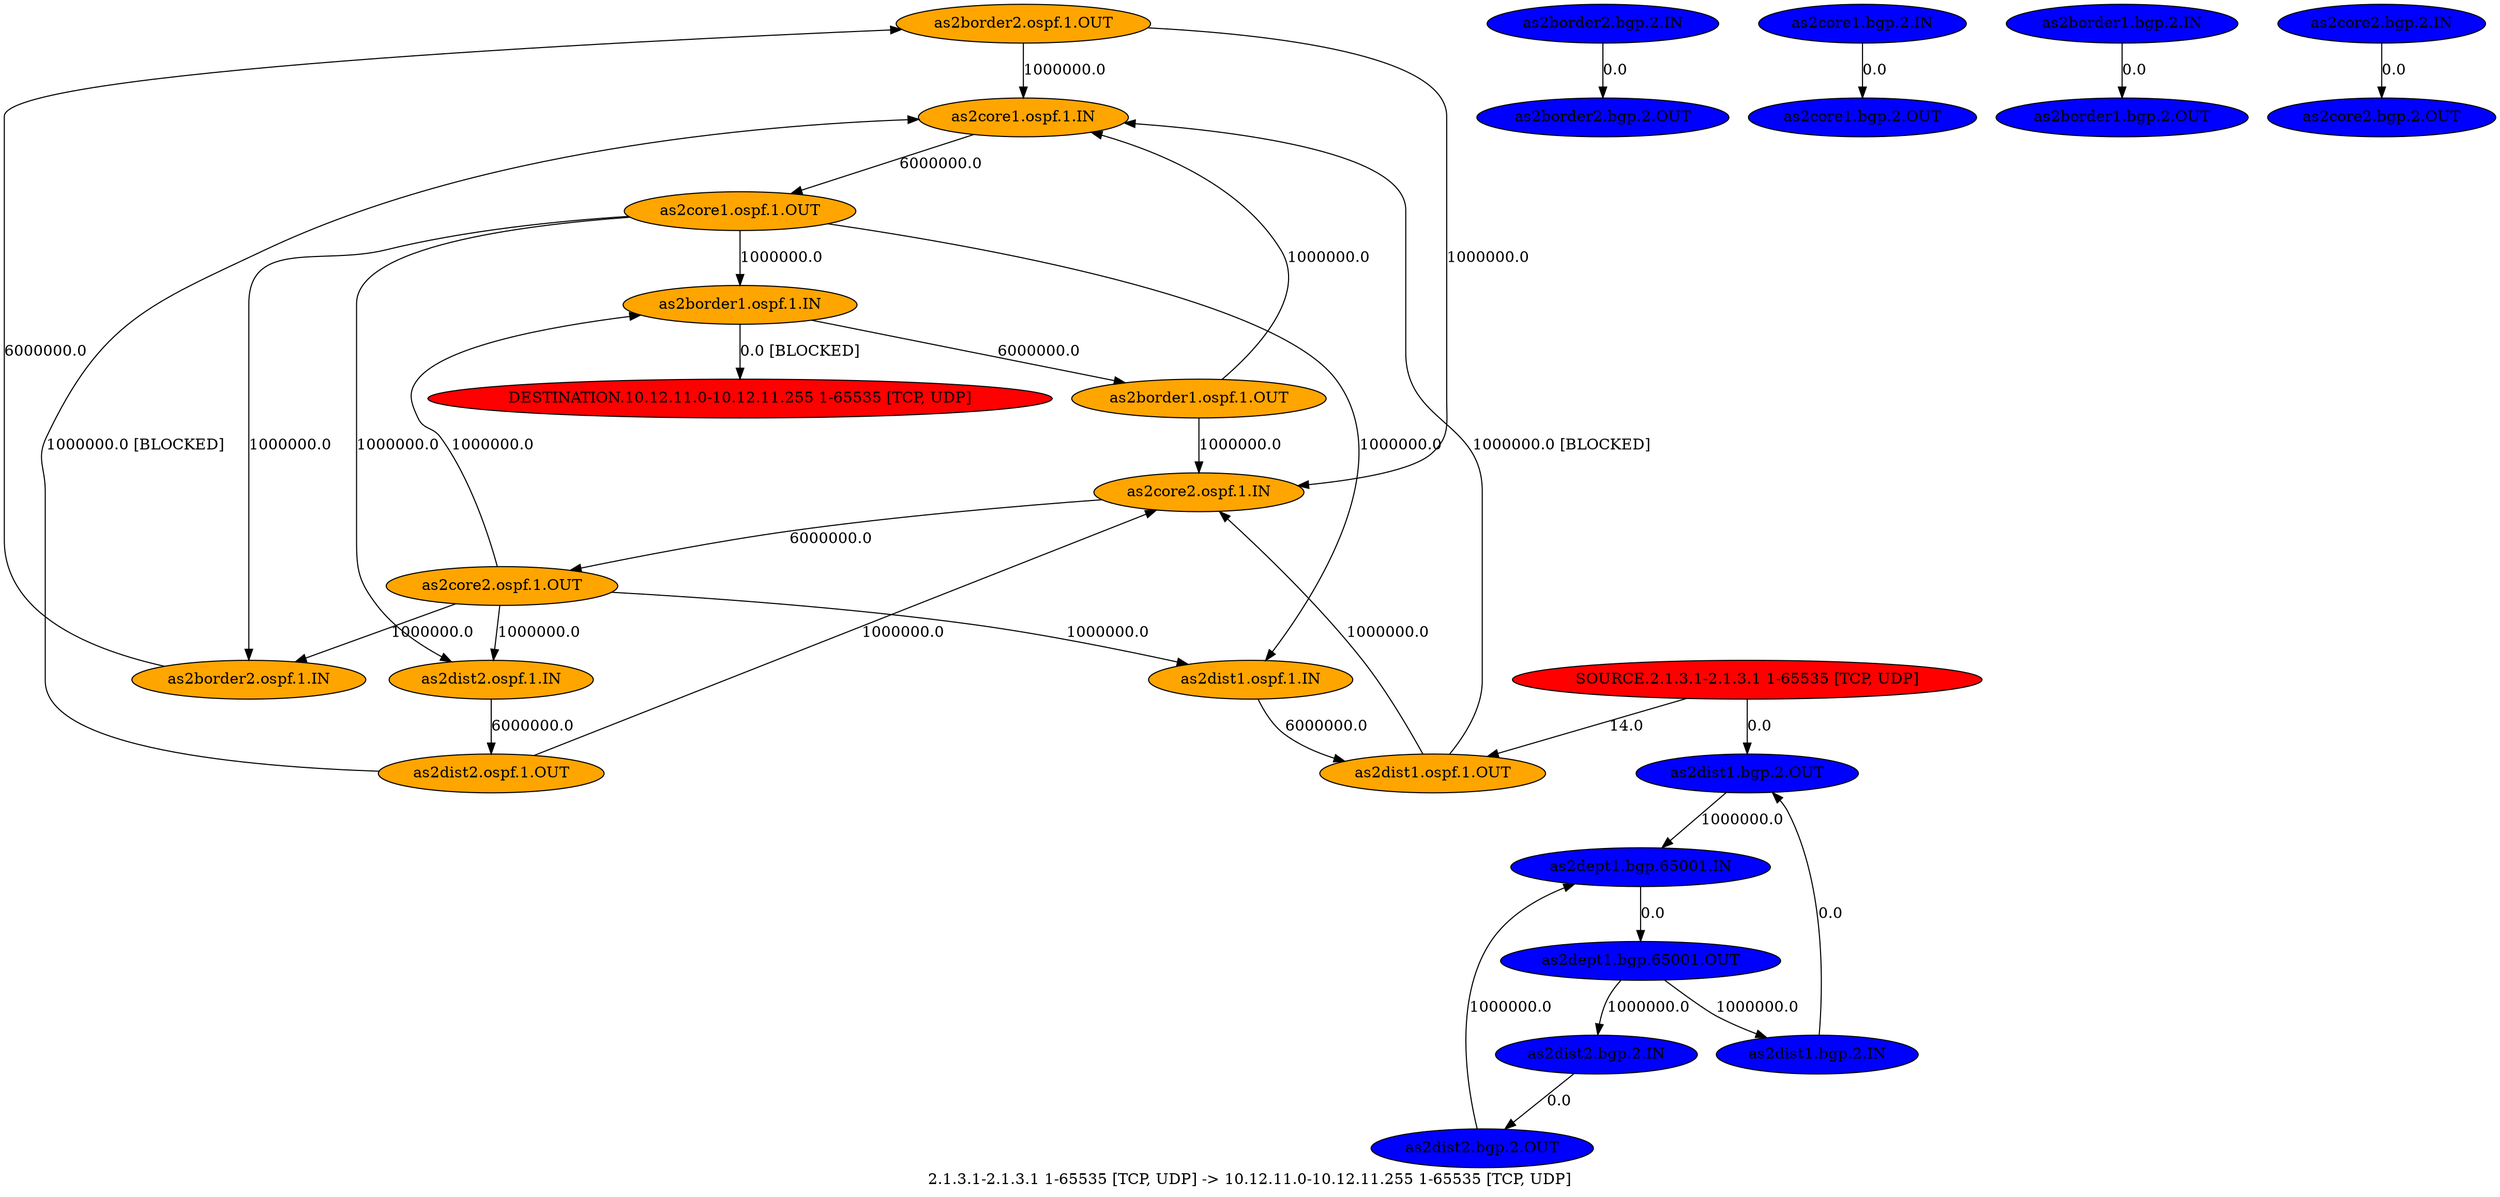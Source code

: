 digraph {
	"as2border2.ospf.1.OUT" -> "as2core1.ospf.1.IN" [label="1000000.0"]
	"as2border2.ospf.1.OUT" -> "as2core2.ospf.1.IN" [label="1000000.0"]
	"as2dist1.bgp.2.OUT" -> "as2dept1.bgp.65001.IN" [label="1000000.0"]
	"as2dist1.ospf.1.OUT" -> "as2core1.ospf.1.IN" [label="1000000.0 [BLOCKED]"]
	"as2dist1.ospf.1.OUT" -> "as2core2.ospf.1.IN" [label="1000000.0"]
	"as2core1.ospf.1.OUT" -> "as2border1.ospf.1.IN" [label="1000000.0"]
	"as2core1.ospf.1.OUT" -> "as2border2.ospf.1.IN" [label="1000000.0"]
	"as2core1.ospf.1.OUT" -> "as2dist1.ospf.1.IN" [label="1000000.0"]
	"as2core1.ospf.1.OUT" -> "as2dist2.ospf.1.IN" [label="1000000.0"]
	"as2border1.ospf.1.OUT" -> "as2core1.ospf.1.IN" [label="1000000.0"]
	"as2border1.ospf.1.OUT" -> "as2core2.ospf.1.IN" [label="1000000.0"]
	"as2core2.ospf.1.OUT" -> "as2border1.ospf.1.IN" [label="1000000.0"]
	"as2core2.ospf.1.OUT" -> "as2border2.ospf.1.IN" [label="1000000.0"]
	"as2core2.ospf.1.OUT" -> "as2dist1.ospf.1.IN" [label="1000000.0"]
	"as2core2.ospf.1.OUT" -> "as2dist2.ospf.1.IN" [label="1000000.0"]
	"as2dept1.bgp.65001.OUT" -> "as2dist1.bgp.2.IN" [label="1000000.0"]
	"as2dept1.bgp.65001.OUT" -> "as2dist2.bgp.2.IN" [label="1000000.0"]
	"as2dist2.bgp.2.OUT" -> "as2dept1.bgp.65001.IN" [label="1000000.0"]
	"as2dist2.ospf.1.OUT" -> "as2core1.ospf.1.IN" [label="1000000.0 [BLOCKED]"]
	"as2dist2.ospf.1.OUT" -> "as2core2.ospf.1.IN" [label="1000000.0"]
	"as2border2.bgp.2.IN" -> "as2border2.bgp.2.OUT" [label="0.0"]
	"as2border2.ospf.1.IN" -> "as2border2.ospf.1.OUT" [label="6000000.0"]
	"as2dist1.bgp.2.IN" -> "as2dist1.bgp.2.OUT" [label="0.0"]
	"as2dist1.ospf.1.IN" -> "as2dist1.ospf.1.OUT" [label="6000000.0"]
	"as2core1.bgp.2.IN" -> "as2core1.bgp.2.OUT" [label="0.0"]
	"as2core1.ospf.1.IN" -> "as2core1.ospf.1.OUT" [label="6000000.0"]
	"as2border1.bgp.2.IN" -> "as2border1.bgp.2.OUT" [label="0.0"]
	"as2border1.ospf.1.IN" -> "as2border1.ospf.1.OUT" [label="6000000.0"]
	"as2core2.bgp.2.IN" -> "as2core2.bgp.2.OUT" [label="0.0"]
	"as2core2.ospf.1.IN" -> "as2core2.ospf.1.OUT" [label="6000000.0"]
	"as2dept1.bgp.65001.IN" -> "as2dept1.bgp.65001.OUT" [label="0.0"]
	"as2dist2.bgp.2.IN" -> "as2dist2.bgp.2.OUT" [label="0.0"]
	"as2dist2.ospf.1.IN" -> "as2dist2.ospf.1.OUT" [label="6000000.0"]
	"SOURCE.2.1.3.1-2.1.3.1 1-65535 [TCP, UDP]" -> "as2dist1.bgp.2.OUT" [label="0.0"]
	"SOURCE.2.1.3.1-2.1.3.1 1-65535 [TCP, UDP]" -> "as2dist1.ospf.1.OUT" [label="14.0"]
	"as2border1.ospf.1.IN" -> "DESTINATION.10.12.11.0-10.12.11.255 1-65535 [TCP, UDP]" [label="0.0 [BLOCKED]"]
	"as2border2.bgp.2.IN"[shape=oval, style=filled, fillcolor=blue]
	"as2border2.bgp.2.OUT"[shape=oval, style=filled, fillcolor=blue]
	"as2border2.ospf.1.IN"[shape=oval, style=filled, fillcolor=orange]
	"as2border2.ospf.1.OUT"[shape=oval, style=filled, fillcolor=orange]
	"as2dist1.bgp.2.IN"[shape=oval, style=filled, fillcolor=blue]
	"as2dist1.bgp.2.OUT"[shape=oval, style=filled, fillcolor=blue]
	"as2dist1.ospf.1.IN"[shape=oval, style=filled, fillcolor=orange]
	"as2dist1.ospf.1.OUT"[shape=oval, style=filled, fillcolor=orange]
	"as2core1.bgp.2.IN"[shape=oval, style=filled, fillcolor=blue]
	"as2core1.bgp.2.OUT"[shape=oval, style=filled, fillcolor=blue]
	"as2core1.ospf.1.IN"[shape=oval, style=filled, fillcolor=orange]
	"as2core1.ospf.1.OUT"[shape=oval, style=filled, fillcolor=orange]
	"as2border1.bgp.2.IN"[shape=oval, style=filled, fillcolor=blue]
	"as2border1.bgp.2.OUT"[shape=oval, style=filled, fillcolor=blue]
	"as2border1.ospf.1.IN"[shape=oval, style=filled, fillcolor=orange]
	"as2border1.ospf.1.OUT"[shape=oval, style=filled, fillcolor=orange]
	"as2core2.bgp.2.IN"[shape=oval, style=filled, fillcolor=blue]
	"as2core2.bgp.2.OUT"[shape=oval, style=filled, fillcolor=blue]
	"as2core2.ospf.1.IN"[shape=oval, style=filled, fillcolor=orange]
	"as2core2.ospf.1.OUT"[shape=oval, style=filled, fillcolor=orange]
	"as2dept1.bgp.65001.IN"[shape=oval, style=filled, fillcolor=blue]
	"as2dept1.bgp.65001.OUT"[shape=oval, style=filled, fillcolor=blue]
	"as2dist2.bgp.2.IN"[shape=oval, style=filled, fillcolor=blue]
	"as2dist2.bgp.2.OUT"[shape=oval, style=filled, fillcolor=blue]
	"as2dist2.ospf.1.IN"[shape=oval, style=filled, fillcolor=orange]
	"as2dist2.ospf.1.OUT"[shape=oval, style=filled, fillcolor=orange]
	"SOURCE.2.1.3.1-2.1.3.1 1-65535 [TCP, UDP]"[shape=oval, style=filled, fillcolor=red]
	"DESTINATION.10.12.11.0-10.12.11.255 1-65535 [TCP, UDP]"[shape=oval, style=filled, fillcolor=red]
label="2.1.3.1-2.1.3.1 1-65535 [TCP, UDP] -> 10.12.11.0-10.12.11.255 1-65535 [TCP, UDP]"
}